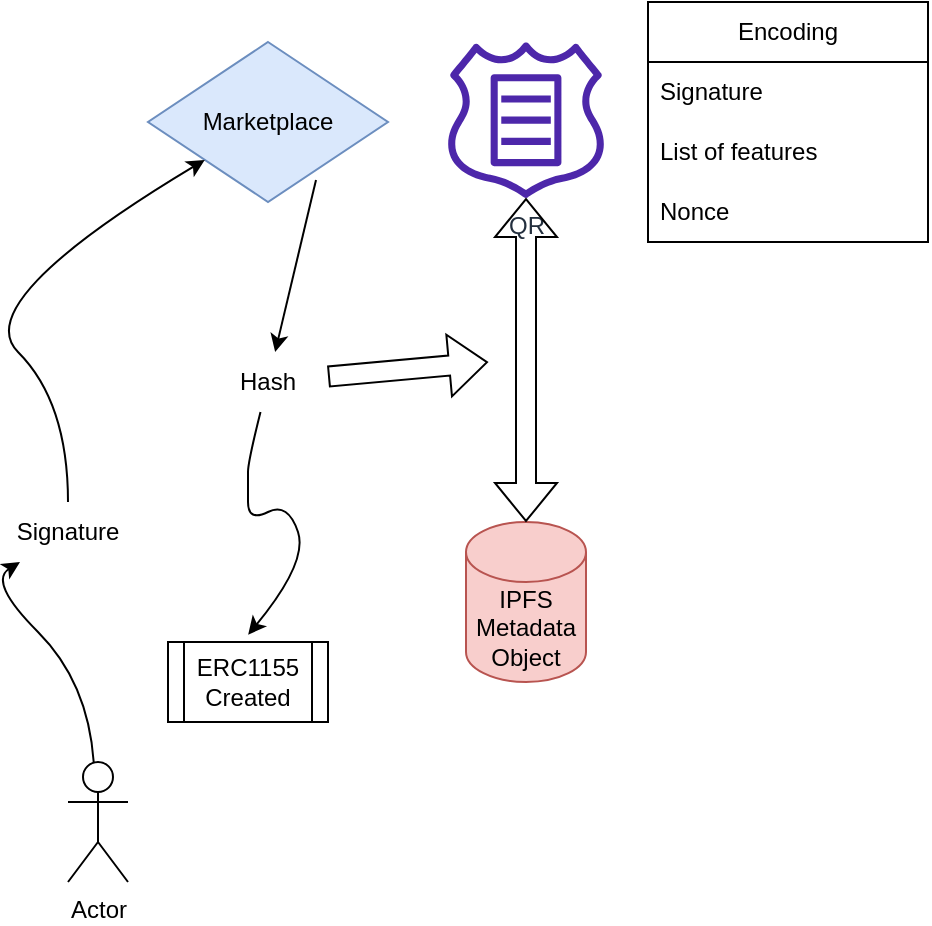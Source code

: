 <mxfile version="21.7.2" type="github">
  <diagram name="Página-1" id="5C7JL95w8Fru2DHB9aME">
    <mxGraphModel dx="794" dy="517" grid="1" gridSize="10" guides="1" tooltips="1" connect="1" arrows="1" fold="1" page="1" pageScale="1" pageWidth="827" pageHeight="1169" math="0" shadow="0">
      <root>
        <mxCell id="0" />
        <mxCell id="1" parent="0" />
        <mxCell id="nhCEig9Za-4h8sh9VgV9-1" value="ERC1155 Created" style="shape=process;whiteSpace=wrap;html=1;backgroundOutline=1;" vertex="1" parent="1">
          <mxGeometry x="120" y="330" width="80" height="40" as="geometry" />
        </mxCell>
        <mxCell id="nhCEig9Za-4h8sh9VgV9-2" value="Marketplace" style="rhombus;whiteSpace=wrap;html=1;fillColor=#dae8fc;strokeColor=#6c8ebf;" vertex="1" parent="1">
          <mxGeometry x="110" y="30" width="120" height="80" as="geometry" />
        </mxCell>
        <mxCell id="nhCEig9Za-4h8sh9VgV9-3" value="&lt;div&gt;Signature&lt;/div&gt;" style="text;html=1;strokeColor=none;fillColor=none;align=center;verticalAlign=middle;whiteSpace=wrap;rounded=0;" vertex="1" parent="1">
          <mxGeometry x="40" y="260" width="60" height="30" as="geometry" />
        </mxCell>
        <mxCell id="nhCEig9Za-4h8sh9VgV9-4" value="" style="curved=1;endArrow=classic;html=1;rounded=0;" edge="1" parent="1" source="nhCEig9Za-4h8sh9VgV9-6" target="nhCEig9Za-4h8sh9VgV9-3">
          <mxGeometry width="50" height="50" relative="1" as="geometry">
            <mxPoint x="30" y="350" as="sourcePoint" />
            <mxPoint x="80" y="300" as="targetPoint" />
            <Array as="points">
              <mxPoint x="80" y="350" />
              <mxPoint x="30" y="300" />
            </Array>
          </mxGeometry>
        </mxCell>
        <mxCell id="nhCEig9Za-4h8sh9VgV9-5" value="" style="curved=1;endArrow=classic;html=1;rounded=0;exitX=0.5;exitY=0;exitDx=0;exitDy=0;" edge="1" parent="1" source="nhCEig9Za-4h8sh9VgV9-3" target="nhCEig9Za-4h8sh9VgV9-2">
          <mxGeometry width="50" height="50" relative="1" as="geometry">
            <mxPoint x="110" y="210" as="sourcePoint" />
            <mxPoint x="36" y="150" as="targetPoint" />
            <Array as="points">
              <mxPoint x="70" y="210" />
              <mxPoint x="20" y="160" />
            </Array>
          </mxGeometry>
        </mxCell>
        <mxCell id="nhCEig9Za-4h8sh9VgV9-6" value="Actor" style="shape=umlActor;verticalLabelPosition=bottom;verticalAlign=top;html=1;outlineConnect=0;" vertex="1" parent="1">
          <mxGeometry x="70" y="390" width="30" height="60" as="geometry" />
        </mxCell>
        <mxCell id="nhCEig9Za-4h8sh9VgV9-7" value="" style="curved=1;endArrow=classic;html=1;rounded=0;entryX=0.501;entryY=-0.092;entryDx=0;entryDy=0;entryPerimeter=0;" edge="1" parent="1" source="nhCEig9Za-4h8sh9VgV9-9" target="nhCEig9Za-4h8sh9VgV9-1">
          <mxGeometry width="50" height="50" relative="1" as="geometry">
            <mxPoint x="380" y="241" as="sourcePoint" />
            <mxPoint x="160" y="320" as="targetPoint" />
            <Array as="points">
              <mxPoint x="160" y="240" />
              <mxPoint x="160" y="250" />
              <mxPoint x="160" y="270" />
              <mxPoint x="180" y="260" />
              <mxPoint x="190" y="290" />
            </Array>
          </mxGeometry>
        </mxCell>
        <mxCell id="nhCEig9Za-4h8sh9VgV9-8" value="" style="curved=1;endArrow=classic;html=1;rounded=0;exitX=0.7;exitY=0.863;exitDx=0;exitDy=0;exitPerimeter=0;" edge="1" parent="1" source="nhCEig9Za-4h8sh9VgV9-2" target="nhCEig9Za-4h8sh9VgV9-9">
          <mxGeometry width="50" height="50" relative="1" as="geometry">
            <mxPoint x="194" y="99" as="sourcePoint" />
            <mxPoint x="160" y="320" as="targetPoint" />
            <Array as="points" />
          </mxGeometry>
        </mxCell>
        <mxCell id="nhCEig9Za-4h8sh9VgV9-9" value="&lt;div&gt;Hash&lt;/div&gt;" style="text;html=1;strokeColor=none;fillColor=none;align=center;verticalAlign=middle;whiteSpace=wrap;rounded=0;" vertex="1" parent="1">
          <mxGeometry x="140" y="185" width="60" height="30" as="geometry" />
        </mxCell>
        <mxCell id="nhCEig9Za-4h8sh9VgV9-11" value="IPFS Metadata Object" style="shape=cylinder3;whiteSpace=wrap;html=1;boundedLbl=1;backgroundOutline=1;size=15;fillColor=#f8cecc;strokeColor=#b85450;" vertex="1" parent="1">
          <mxGeometry x="269" y="270" width="60" height="80" as="geometry" />
        </mxCell>
        <mxCell id="nhCEig9Za-4h8sh9VgV9-12" value="&lt;div&gt;QR&lt;/div&gt;" style="sketch=0;outlineConnect=0;fontColor=#232F3E;gradientColor=none;fillColor=#4D27AA;strokeColor=none;dashed=0;verticalLabelPosition=bottom;verticalAlign=top;align=center;html=1;fontSize=12;fontStyle=0;aspect=fixed;pointerEvents=1;shape=mxgraph.aws4.route_53_resolver_query_logging;" vertex="1" parent="1">
          <mxGeometry x="260" y="30" width="78" height="78" as="geometry" />
        </mxCell>
        <mxCell id="nhCEig9Za-4h8sh9VgV9-13" value="" style="shape=flexArrow;endArrow=classic;startArrow=classic;html=1;rounded=0;exitX=0.5;exitY=0;exitDx=0;exitDy=0;exitPerimeter=0;" edge="1" parent="1" source="nhCEig9Za-4h8sh9VgV9-11" target="nhCEig9Za-4h8sh9VgV9-12">
          <mxGeometry width="100" height="100" relative="1" as="geometry">
            <mxPoint x="260" y="250" as="sourcePoint" />
            <mxPoint x="360" y="150" as="targetPoint" />
          </mxGeometry>
        </mxCell>
        <mxCell id="nhCEig9Za-4h8sh9VgV9-14" value="" style="shape=flexArrow;endArrow=classic;html=1;rounded=0;" edge="1" parent="1" source="nhCEig9Za-4h8sh9VgV9-9">
          <mxGeometry width="50" height="50" relative="1" as="geometry">
            <mxPoint x="340" y="260" as="sourcePoint" />
            <mxPoint x="280" y="190" as="targetPoint" />
          </mxGeometry>
        </mxCell>
        <mxCell id="nhCEig9Za-4h8sh9VgV9-15" value="Encoding" style="swimlane;fontStyle=0;childLayout=stackLayout;horizontal=1;startSize=30;horizontalStack=0;resizeParent=1;resizeParentMax=0;resizeLast=0;collapsible=1;marginBottom=0;whiteSpace=wrap;html=1;" vertex="1" parent="1">
          <mxGeometry x="360" y="10" width="140" height="120" as="geometry" />
        </mxCell>
        <mxCell id="nhCEig9Za-4h8sh9VgV9-16" value="Signature" style="text;strokeColor=none;fillColor=none;align=left;verticalAlign=middle;spacingLeft=4;spacingRight=4;overflow=hidden;points=[[0,0.5],[1,0.5]];portConstraint=eastwest;rotatable=0;whiteSpace=wrap;html=1;" vertex="1" parent="nhCEig9Za-4h8sh9VgV9-15">
          <mxGeometry y="30" width="140" height="30" as="geometry" />
        </mxCell>
        <mxCell id="nhCEig9Za-4h8sh9VgV9-17" value="List of features" style="text;strokeColor=none;fillColor=none;align=left;verticalAlign=middle;spacingLeft=4;spacingRight=4;overflow=hidden;points=[[0,0.5],[1,0.5]];portConstraint=eastwest;rotatable=0;whiteSpace=wrap;html=1;" vertex="1" parent="nhCEig9Za-4h8sh9VgV9-15">
          <mxGeometry y="60" width="140" height="30" as="geometry" />
        </mxCell>
        <mxCell id="nhCEig9Za-4h8sh9VgV9-18" value="Nonce" style="text;strokeColor=none;fillColor=none;align=left;verticalAlign=middle;spacingLeft=4;spacingRight=4;overflow=hidden;points=[[0,0.5],[1,0.5]];portConstraint=eastwest;rotatable=0;whiteSpace=wrap;html=1;" vertex="1" parent="nhCEig9Za-4h8sh9VgV9-15">
          <mxGeometry y="90" width="140" height="30" as="geometry" />
        </mxCell>
      </root>
    </mxGraphModel>
  </diagram>
</mxfile>

